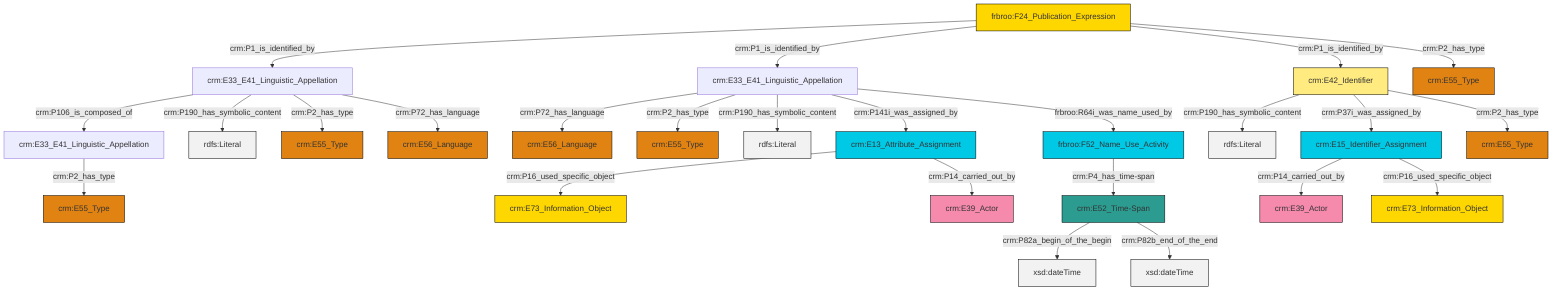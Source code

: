 graph TD
classDef Literal fill:#f2f2f2,stroke:#000000;
classDef CRM_Entity fill:#FFFFFF,stroke:#000000;
classDef Temporal_Entity fill:#00C9E6, stroke:#000000;
classDef Type fill:#E18312, stroke:#000000;
classDef Time-Span fill:#2C9C91, stroke:#000000;
classDef Appellation fill:#FFEB7F, stroke:#000000;
classDef Place fill:#008836, stroke:#000000;
classDef Persistent_Item fill:#B266B2, stroke:#000000;
classDef Conceptual_Object fill:#FFD700, stroke:#000000;
classDef Physical_Thing fill:#D2B48C, stroke:#000000;
classDef Actor fill:#f58aad, stroke:#000000;
classDef PC_Classes fill:#4ce600, stroke:#000000;
classDef Multi fill:#cccccc,stroke:#000000;

0["crm:E52_Time-Span"]:::Time-Span -->|crm:P82a_begin_of_the_begin| 1[xsd:dateTime]:::Literal
4["crm:E15_Identifier_Assignment"]:::Temporal_Entity -->|crm:P14_carried_out_by| 5["crm:E39_Actor"]:::Actor
0["crm:E52_Time-Span"]:::Time-Span -->|crm:P82b_end_of_the_end| 6[xsd:dateTime]:::Literal
11["crm:E33_E41_Linguistic_Appellation"]:::Default -->|crm:P106_is_composed_of| 12["crm:E33_E41_Linguistic_Appellation"]:::Default
12["crm:E33_E41_Linguistic_Appellation"]:::Default -->|crm:P2_has_type| 13["crm:E55_Type"]:::Type
14["frbroo:F24_Publication_Expression"]:::Conceptual_Object -->|crm:P1_is_identified_by| 11["crm:E33_E41_Linguistic_Appellation"]:::Default
15["crm:E33_E41_Linguistic_Appellation"]:::Default -->|crm:P72_has_language| 16["crm:E56_Language"]:::Type
15["crm:E33_E41_Linguistic_Appellation"]:::Default -->|crm:P2_has_type| 20["crm:E55_Type"]:::Type
14["frbroo:F24_Publication_Expression"]:::Conceptual_Object -->|crm:P1_is_identified_by| 15["crm:E33_E41_Linguistic_Appellation"]:::Default
21["crm:E13_Attribute_Assignment"]:::Temporal_Entity -->|crm:P16_used_specific_object| 22["crm:E73_Information_Object"]:::Conceptual_Object
4["crm:E15_Identifier_Assignment"]:::Temporal_Entity -->|crm:P16_used_specific_object| 9["crm:E73_Information_Object"]:::Conceptual_Object
11["crm:E33_E41_Linguistic_Appellation"]:::Default -->|crm:P190_has_symbolic_content| 27[rdfs:Literal]:::Literal
15["crm:E33_E41_Linguistic_Appellation"]:::Default -->|crm:P190_has_symbolic_content| 31[rdfs:Literal]:::Literal
11["crm:E33_E41_Linguistic_Appellation"]:::Default -->|crm:P2_has_type| 7["crm:E55_Type"]:::Type
32["crm:E42_Identifier"]:::Appellation -->|crm:P190_has_symbolic_content| 33[rdfs:Literal]:::Literal
32["crm:E42_Identifier"]:::Appellation -->|crm:P37i_was_assigned_by| 4["crm:E15_Identifier_Assignment"]:::Temporal_Entity
14["frbroo:F24_Publication_Expression"]:::Conceptual_Object -->|crm:P1_is_identified_by| 32["crm:E42_Identifier"]:::Appellation
11["crm:E33_E41_Linguistic_Appellation"]:::Default -->|crm:P72_has_language| 36["crm:E56_Language"]:::Type
14["frbroo:F24_Publication_Expression"]:::Conceptual_Object -->|crm:P2_has_type| 23["crm:E55_Type"]:::Type
40["frbroo:F52_Name_Use_Activity"]:::Temporal_Entity -->|crm:P4_has_time-span| 0["crm:E52_Time-Span"]:::Time-Span
15["crm:E33_E41_Linguistic_Appellation"]:::Default -->|crm:P141i_was_assigned_by| 21["crm:E13_Attribute_Assignment"]:::Temporal_Entity
32["crm:E42_Identifier"]:::Appellation -->|crm:P2_has_type| 2["crm:E55_Type"]:::Type
15["crm:E33_E41_Linguistic_Appellation"]:::Default -->|frbroo:R64i_was_name_used_by| 40["frbroo:F52_Name_Use_Activity"]:::Temporal_Entity
21["crm:E13_Attribute_Assignment"]:::Temporal_Entity -->|crm:P14_carried_out_by| 29["crm:E39_Actor"]:::Actor